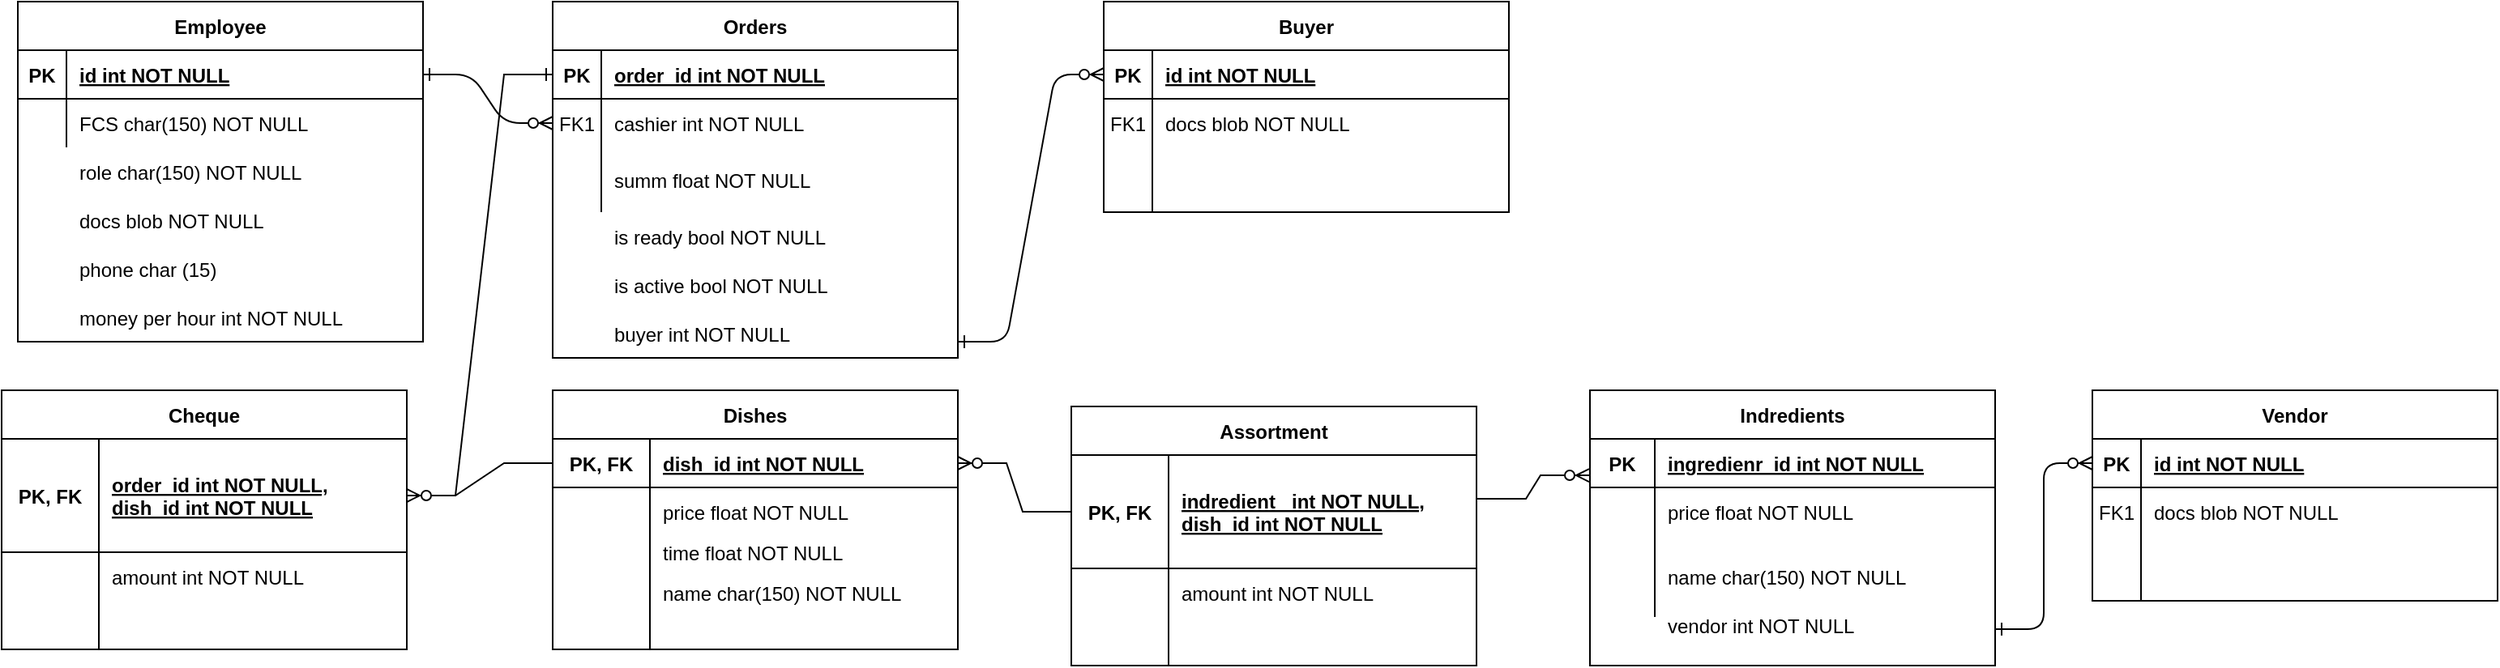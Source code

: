 <mxfile version="18.1.1" type="device"><diagram id="R2lEEEUBdFMjLlhIrx00" name="Page-1"><mxGraphModel dx="1812" dy="1035" grid="1" gridSize="10" guides="1" tooltips="1" connect="1" arrows="1" fold="1" page="1" pageScale="1" pageWidth="850" pageHeight="1100" math="0" shadow="0" extFonts="Permanent Marker^https://fonts.googleapis.com/css?family=Permanent+Marker"><root><mxCell id="0"/><mxCell id="1" parent="0"/><mxCell id="C-vyLk0tnHw3VtMMgP7b-1" value="" style="edgeStyle=entityRelationEdgeStyle;endArrow=ERzeroToMany;startArrow=ERone;endFill=1;startFill=0;" parent="1" source="C-vyLk0tnHw3VtMMgP7b-24" target="C-vyLk0tnHw3VtMMgP7b-6" edge="1"><mxGeometry width="100" height="100" relative="1" as="geometry"><mxPoint x="340" y="720" as="sourcePoint"/><mxPoint x="440" y="620" as="targetPoint"/></mxGeometry></mxCell><mxCell id="C-vyLk0tnHw3VtMMgP7b-2" value="Orders" style="shape=table;startSize=30;container=1;collapsible=1;childLayout=tableLayout;fixedRows=1;rowLines=0;fontStyle=1;align=center;resizeLast=1;" parent="1" vertex="1"><mxGeometry x="450" y="120" width="250" height="220" as="geometry"/></mxCell><mxCell id="C-vyLk0tnHw3VtMMgP7b-3" value="" style="shape=partialRectangle;collapsible=0;dropTarget=0;pointerEvents=0;fillColor=none;points=[[0,0.5],[1,0.5]];portConstraint=eastwest;top=0;left=0;right=0;bottom=1;" parent="C-vyLk0tnHw3VtMMgP7b-2" vertex="1"><mxGeometry y="30" width="250" height="30" as="geometry"/></mxCell><mxCell id="C-vyLk0tnHw3VtMMgP7b-4" value="PK" style="shape=partialRectangle;overflow=hidden;connectable=0;fillColor=none;top=0;left=0;bottom=0;right=0;fontStyle=1;" parent="C-vyLk0tnHw3VtMMgP7b-3" vertex="1"><mxGeometry width="30" height="30" as="geometry"><mxRectangle width="30" height="30" as="alternateBounds"/></mxGeometry></mxCell><mxCell id="C-vyLk0tnHw3VtMMgP7b-5" value="order_id int NOT NULL " style="shape=partialRectangle;overflow=hidden;connectable=0;fillColor=none;top=0;left=0;bottom=0;right=0;align=left;spacingLeft=6;fontStyle=5;" parent="C-vyLk0tnHw3VtMMgP7b-3" vertex="1"><mxGeometry x="30" width="220" height="30" as="geometry"><mxRectangle width="220" height="30" as="alternateBounds"/></mxGeometry></mxCell><mxCell id="C-vyLk0tnHw3VtMMgP7b-6" value="" style="shape=partialRectangle;collapsible=0;dropTarget=0;pointerEvents=0;fillColor=none;points=[[0,0.5],[1,0.5]];portConstraint=eastwest;top=0;left=0;right=0;bottom=0;" parent="C-vyLk0tnHw3VtMMgP7b-2" vertex="1"><mxGeometry y="60" width="250" height="30" as="geometry"/></mxCell><mxCell id="C-vyLk0tnHw3VtMMgP7b-7" value="FK1" style="shape=partialRectangle;overflow=hidden;connectable=0;fillColor=none;top=0;left=0;bottom=0;right=0;" parent="C-vyLk0tnHw3VtMMgP7b-6" vertex="1"><mxGeometry width="30" height="30" as="geometry"><mxRectangle width="30" height="30" as="alternateBounds"/></mxGeometry></mxCell><mxCell id="C-vyLk0tnHw3VtMMgP7b-8" value="cashier int NOT NULL" style="shape=partialRectangle;overflow=hidden;connectable=0;fillColor=none;top=0;left=0;bottom=0;right=0;align=left;spacingLeft=6;" parent="C-vyLk0tnHw3VtMMgP7b-6" vertex="1"><mxGeometry x="30" width="220" height="30" as="geometry"><mxRectangle width="220" height="30" as="alternateBounds"/></mxGeometry></mxCell><mxCell id="C-vyLk0tnHw3VtMMgP7b-9" value="" style="shape=partialRectangle;collapsible=0;dropTarget=0;pointerEvents=0;fillColor=none;points=[[0,0.5],[1,0.5]];portConstraint=eastwest;top=0;left=0;right=0;bottom=0;" parent="C-vyLk0tnHw3VtMMgP7b-2" vertex="1"><mxGeometry y="90" width="250" height="40" as="geometry"/></mxCell><mxCell id="C-vyLk0tnHw3VtMMgP7b-10" value="" style="shape=partialRectangle;overflow=hidden;connectable=0;fillColor=none;top=0;left=0;bottom=0;right=0;" parent="C-vyLk0tnHw3VtMMgP7b-9" vertex="1"><mxGeometry width="30" height="40" as="geometry"><mxRectangle width="30" height="40" as="alternateBounds"/></mxGeometry></mxCell><mxCell id="C-vyLk0tnHw3VtMMgP7b-11" value="summ float NOT NULL" style="shape=partialRectangle;overflow=hidden;connectable=0;fillColor=none;top=0;left=0;bottom=0;right=0;align=left;spacingLeft=6;" parent="C-vyLk0tnHw3VtMMgP7b-9" vertex="1"><mxGeometry x="30" width="220" height="40" as="geometry"><mxRectangle width="220" height="40" as="alternateBounds"/></mxGeometry></mxCell><mxCell id="C-vyLk0tnHw3VtMMgP7b-13" value="Cheque" style="shape=table;startSize=30;container=1;collapsible=1;childLayout=tableLayout;fixedRows=1;rowLines=0;fontStyle=1;align=center;resizeLast=1;" parent="1" vertex="1"><mxGeometry x="110" y="360" width="250" height="160" as="geometry"/></mxCell><mxCell id="C-vyLk0tnHw3VtMMgP7b-14" value="" style="shape=partialRectangle;collapsible=0;dropTarget=0;pointerEvents=0;fillColor=none;points=[[0,0.5],[1,0.5]];portConstraint=eastwest;top=0;left=0;right=0;bottom=1;" parent="C-vyLk0tnHw3VtMMgP7b-13" vertex="1"><mxGeometry y="30" width="250" height="70" as="geometry"/></mxCell><mxCell id="C-vyLk0tnHw3VtMMgP7b-15" value="PK, FK" style="shape=partialRectangle;overflow=hidden;connectable=0;fillColor=none;top=0;left=0;bottom=0;right=0;fontStyle=1;" parent="C-vyLk0tnHw3VtMMgP7b-14" vertex="1"><mxGeometry width="60" height="70" as="geometry"><mxRectangle width="60" height="70" as="alternateBounds"/></mxGeometry></mxCell><mxCell id="C-vyLk0tnHw3VtMMgP7b-16" value="order_id int NOT NULL, &#xA;dish_id int NOT NULL" style="shape=partialRectangle;overflow=hidden;connectable=0;fillColor=none;top=0;left=0;bottom=0;right=0;align=left;spacingLeft=6;fontStyle=5;" parent="C-vyLk0tnHw3VtMMgP7b-14" vertex="1"><mxGeometry x="60" width="190" height="70" as="geometry"><mxRectangle width="190" height="70" as="alternateBounds"/></mxGeometry></mxCell><mxCell id="C-vyLk0tnHw3VtMMgP7b-17" value="" style="shape=partialRectangle;collapsible=0;dropTarget=0;pointerEvents=0;fillColor=none;points=[[0,0.5],[1,0.5]];portConstraint=eastwest;top=0;left=0;right=0;bottom=0;" parent="C-vyLk0tnHw3VtMMgP7b-13" vertex="1"><mxGeometry y="100" width="250" height="30" as="geometry"/></mxCell><mxCell id="C-vyLk0tnHw3VtMMgP7b-18" value="" style="shape=partialRectangle;overflow=hidden;connectable=0;fillColor=none;top=0;left=0;bottom=0;right=0;" parent="C-vyLk0tnHw3VtMMgP7b-17" vertex="1"><mxGeometry width="60" height="30" as="geometry"><mxRectangle width="60" height="30" as="alternateBounds"/></mxGeometry></mxCell><mxCell id="C-vyLk0tnHw3VtMMgP7b-19" value="amount int NOT NULL" style="shape=partialRectangle;overflow=hidden;connectable=0;fillColor=none;top=0;left=0;bottom=0;right=0;align=left;spacingLeft=6;" parent="C-vyLk0tnHw3VtMMgP7b-17" vertex="1"><mxGeometry x="60" width="190" height="30" as="geometry"><mxRectangle width="190" height="30" as="alternateBounds"/></mxGeometry></mxCell><mxCell id="C-vyLk0tnHw3VtMMgP7b-20" value="" style="shape=partialRectangle;collapsible=0;dropTarget=0;pointerEvents=0;fillColor=none;points=[[0,0.5],[1,0.5]];portConstraint=eastwest;top=0;left=0;right=0;bottom=0;" parent="C-vyLk0tnHw3VtMMgP7b-13" vertex="1"><mxGeometry y="130" width="250" height="30" as="geometry"/></mxCell><mxCell id="C-vyLk0tnHw3VtMMgP7b-21" value="" style="shape=partialRectangle;overflow=hidden;connectable=0;fillColor=none;top=0;left=0;bottom=0;right=0;" parent="C-vyLk0tnHw3VtMMgP7b-20" vertex="1"><mxGeometry width="60" height="30" as="geometry"><mxRectangle width="60" height="30" as="alternateBounds"/></mxGeometry></mxCell><mxCell id="C-vyLk0tnHw3VtMMgP7b-22" value="" style="shape=partialRectangle;overflow=hidden;connectable=0;fillColor=none;top=0;left=0;bottom=0;right=0;align=left;spacingLeft=6;" parent="C-vyLk0tnHw3VtMMgP7b-20" vertex="1"><mxGeometry x="60" width="190" height="30" as="geometry"><mxRectangle width="190" height="30" as="alternateBounds"/></mxGeometry></mxCell><mxCell id="C-vyLk0tnHw3VtMMgP7b-23" value="Employee" style="shape=table;startSize=30;container=1;collapsible=1;childLayout=tableLayout;fixedRows=1;rowLines=0;fontStyle=1;align=center;resizeLast=1;" parent="1" vertex="1"><mxGeometry x="120" y="120" width="250" height="210" as="geometry"/></mxCell><mxCell id="C-vyLk0tnHw3VtMMgP7b-24" value="" style="shape=partialRectangle;collapsible=0;dropTarget=0;pointerEvents=0;fillColor=none;points=[[0,0.5],[1,0.5]];portConstraint=eastwest;top=0;left=0;right=0;bottom=1;" parent="C-vyLk0tnHw3VtMMgP7b-23" vertex="1"><mxGeometry y="30" width="250" height="30" as="geometry"/></mxCell><mxCell id="C-vyLk0tnHw3VtMMgP7b-25" value="PK" style="shape=partialRectangle;overflow=hidden;connectable=0;fillColor=none;top=0;left=0;bottom=0;right=0;fontStyle=1;" parent="C-vyLk0tnHw3VtMMgP7b-24" vertex="1"><mxGeometry width="30" height="30" as="geometry"><mxRectangle width="30" height="30" as="alternateBounds"/></mxGeometry></mxCell><mxCell id="C-vyLk0tnHw3VtMMgP7b-26" value="id int NOT NULL " style="shape=partialRectangle;overflow=hidden;connectable=0;fillColor=none;top=0;left=0;bottom=0;right=0;align=left;spacingLeft=6;fontStyle=5;" parent="C-vyLk0tnHw3VtMMgP7b-24" vertex="1"><mxGeometry x="30" width="220" height="30" as="geometry"><mxRectangle width="220" height="30" as="alternateBounds"/></mxGeometry></mxCell><mxCell id="C-vyLk0tnHw3VtMMgP7b-27" value="" style="shape=partialRectangle;collapsible=0;dropTarget=0;pointerEvents=0;fillColor=none;points=[[0,0.5],[1,0.5]];portConstraint=eastwest;top=0;left=0;right=0;bottom=0;" parent="C-vyLk0tnHw3VtMMgP7b-23" vertex="1"><mxGeometry y="60" width="250" height="30" as="geometry"/></mxCell><mxCell id="C-vyLk0tnHw3VtMMgP7b-28" value="" style="shape=partialRectangle;overflow=hidden;connectable=0;fillColor=none;top=0;left=0;bottom=0;right=0;" parent="C-vyLk0tnHw3VtMMgP7b-27" vertex="1"><mxGeometry width="30" height="30" as="geometry"><mxRectangle width="30" height="30" as="alternateBounds"/></mxGeometry></mxCell><mxCell id="C-vyLk0tnHw3VtMMgP7b-29" value="FCS char(150) NOT NULL" style="shape=partialRectangle;overflow=hidden;connectable=0;fillColor=none;top=0;left=0;bottom=0;right=0;align=left;spacingLeft=6;" parent="C-vyLk0tnHw3VtMMgP7b-27" vertex="1"><mxGeometry x="30" width="220" height="30" as="geometry"><mxRectangle width="220" height="30" as="alternateBounds"/></mxGeometry></mxCell><mxCell id="E5vMRRaldWV_6nOwoMNs-1" value="role char(150) NOT NULL" style="shape=partialRectangle;overflow=hidden;connectable=0;fillColor=none;top=0;left=0;bottom=0;right=0;align=left;spacingLeft=6;" parent="1" vertex="1"><mxGeometry x="150" y="210" width="220" height="30" as="geometry"><mxRectangle width="220" height="30" as="alternateBounds"/></mxGeometry></mxCell><mxCell id="E5vMRRaldWV_6nOwoMNs-2" value="docs blob NOT NULL" style="shape=partialRectangle;overflow=hidden;connectable=0;fillColor=none;top=0;left=0;bottom=0;right=0;align=left;spacingLeft=6;" parent="1" vertex="1"><mxGeometry x="150" y="240" width="220" height="30" as="geometry"><mxRectangle width="220" height="30" as="alternateBounds"/></mxGeometry></mxCell><mxCell id="E5vMRRaldWV_6nOwoMNs-3" value="phone char (15) " style="shape=partialRectangle;overflow=hidden;connectable=0;fillColor=none;top=0;left=0;bottom=0;right=0;align=left;spacingLeft=6;" parent="1" vertex="1"><mxGeometry x="150" y="270" width="220" height="30" as="geometry"><mxRectangle width="220" height="30" as="alternateBounds"/></mxGeometry></mxCell><mxCell id="E5vMRRaldWV_6nOwoMNs-4" value="is ready bool NOT NULL" style="shape=partialRectangle;overflow=hidden;connectable=0;fillColor=none;top=0;left=0;bottom=0;right=0;align=left;spacingLeft=6;" parent="1" vertex="1"><mxGeometry x="480" y="250" width="220" height="30" as="geometry"><mxRectangle width="220" height="30" as="alternateBounds"/></mxGeometry></mxCell><mxCell id="E5vMRRaldWV_6nOwoMNs-5" value="is active bool NOT NULL" style="shape=partialRectangle;overflow=hidden;connectable=0;fillColor=none;top=0;left=0;bottom=0;right=0;align=left;spacingLeft=6;" parent="1" vertex="1"><mxGeometry x="480" y="280" width="220" height="30" as="geometry"><mxRectangle width="220" height="30" as="alternateBounds"/></mxGeometry></mxCell><mxCell id="E5vMRRaldWV_6nOwoMNs-10" value="Dishes" style="shape=table;startSize=30;container=1;collapsible=1;childLayout=tableLayout;fixedRows=1;rowLines=0;fontStyle=1;align=center;resizeLast=1;" parent="1" vertex="1"><mxGeometry x="450" y="360" width="250" height="160" as="geometry"/></mxCell><mxCell id="E5vMRRaldWV_6nOwoMNs-11" value="" style="shape=partialRectangle;collapsible=0;dropTarget=0;pointerEvents=0;fillColor=none;points=[[0,0.5],[1,0.5]];portConstraint=eastwest;top=0;left=0;right=0;bottom=1;" parent="E5vMRRaldWV_6nOwoMNs-10" vertex="1"><mxGeometry y="30" width="250" height="30" as="geometry"/></mxCell><mxCell id="E5vMRRaldWV_6nOwoMNs-12" value="PK, FK" style="shape=partialRectangle;overflow=hidden;connectable=0;fillColor=none;top=0;left=0;bottom=0;right=0;fontStyle=1;" parent="E5vMRRaldWV_6nOwoMNs-11" vertex="1"><mxGeometry width="60" height="30" as="geometry"><mxRectangle width="60" height="30" as="alternateBounds"/></mxGeometry></mxCell><mxCell id="E5vMRRaldWV_6nOwoMNs-13" value="dish_id int NOT NULL " style="shape=partialRectangle;overflow=hidden;connectable=0;fillColor=none;top=0;left=0;bottom=0;right=0;align=left;spacingLeft=6;fontStyle=5;" parent="E5vMRRaldWV_6nOwoMNs-11" vertex="1"><mxGeometry x="60" width="190" height="30" as="geometry"><mxRectangle width="190" height="30" as="alternateBounds"/></mxGeometry></mxCell><mxCell id="E5vMRRaldWV_6nOwoMNs-14" value="" style="shape=partialRectangle;collapsible=0;dropTarget=0;pointerEvents=0;fillColor=none;points=[[0,0.5],[1,0.5]];portConstraint=eastwest;top=0;left=0;right=0;bottom=0;" parent="E5vMRRaldWV_6nOwoMNs-10" vertex="1"><mxGeometry y="60" width="250" height="30" as="geometry"/></mxCell><mxCell id="E5vMRRaldWV_6nOwoMNs-15" value="" style="shape=partialRectangle;overflow=hidden;connectable=0;fillColor=none;top=0;left=0;bottom=0;right=0;" parent="E5vMRRaldWV_6nOwoMNs-14" vertex="1"><mxGeometry width="60" height="30" as="geometry"><mxRectangle width="60" height="30" as="alternateBounds"/></mxGeometry></mxCell><mxCell id="E5vMRRaldWV_6nOwoMNs-16" value="price float NOT NULL" style="shape=partialRectangle;overflow=hidden;connectable=0;fillColor=none;top=0;left=0;bottom=0;right=0;align=left;spacingLeft=6;" parent="E5vMRRaldWV_6nOwoMNs-14" vertex="1"><mxGeometry x="60" width="190" height="30" as="geometry"><mxRectangle width="190" height="30" as="alternateBounds"/></mxGeometry></mxCell><mxCell id="E5vMRRaldWV_6nOwoMNs-17" value="" style="shape=partialRectangle;collapsible=0;dropTarget=0;pointerEvents=0;fillColor=none;points=[[0,0.5],[1,0.5]];portConstraint=eastwest;top=0;left=0;right=0;bottom=0;" parent="E5vMRRaldWV_6nOwoMNs-10" vertex="1"><mxGeometry y="90" width="250" height="70" as="geometry"/></mxCell><mxCell id="E5vMRRaldWV_6nOwoMNs-18" value="" style="shape=partialRectangle;overflow=hidden;connectable=0;fillColor=none;top=0;left=0;bottom=0;right=0;" parent="E5vMRRaldWV_6nOwoMNs-17" vertex="1"><mxGeometry width="60" height="70" as="geometry"><mxRectangle width="60" height="70" as="alternateBounds"/></mxGeometry></mxCell><mxCell id="E5vMRRaldWV_6nOwoMNs-19" value="name char(150) NOT NULL" style="shape=partialRectangle;overflow=hidden;connectable=0;fillColor=none;top=0;left=0;bottom=0;right=0;align=left;spacingLeft=6;" parent="E5vMRRaldWV_6nOwoMNs-17" vertex="1"><mxGeometry x="60" width="190" height="70" as="geometry"><mxRectangle width="190" height="70" as="alternateBounds"/></mxGeometry></mxCell><mxCell id="E5vMRRaldWV_6nOwoMNs-22" value="" style="edgeStyle=entityRelationEdgeStyle;fontSize=12;html=1;endArrow=ERone;endFill=1;rounded=0;exitX=1;exitY=0.5;exitDx=0;exitDy=0;entryX=0;entryY=0.5;entryDx=0;entryDy=0;" parent="1" source="C-vyLk0tnHw3VtMMgP7b-14" target="C-vyLk0tnHw3VtMMgP7b-3" edge="1"><mxGeometry width="100" height="100" relative="1" as="geometry"><mxPoint x="370" y="650" as="sourcePoint"/><mxPoint x="470" y="550" as="targetPoint"/></mxGeometry></mxCell><mxCell id="E5vMRRaldWV_6nOwoMNs-23" value="" style="edgeStyle=entityRelationEdgeStyle;fontSize=12;html=1;endArrow=ERzeroToMany;endFill=1;rounded=0;exitX=0;exitY=0.5;exitDx=0;exitDy=0;" parent="1" source="E5vMRRaldWV_6nOwoMNs-11" target="C-vyLk0tnHw3VtMMgP7b-14" edge="1"><mxGeometry width="100" height="100" relative="1" as="geometry"><mxPoint x="380" y="1090" as="sourcePoint"/><mxPoint x="360" y="690" as="targetPoint"/></mxGeometry></mxCell><mxCell id="E5vMRRaldWV_6nOwoMNs-24" value="Indredients" style="shape=table;startSize=30;container=1;collapsible=1;childLayout=tableLayout;fixedRows=1;rowLines=0;fontStyle=1;align=center;resizeLast=1;" parent="1" vertex="1"><mxGeometry x="1090" y="360" width="250" height="170" as="geometry"/></mxCell><mxCell id="E5vMRRaldWV_6nOwoMNs-25" value="" style="shape=partialRectangle;collapsible=0;dropTarget=0;pointerEvents=0;fillColor=none;points=[[0,0.5],[1,0.5]];portConstraint=eastwest;top=0;left=0;right=0;bottom=1;" parent="E5vMRRaldWV_6nOwoMNs-24" vertex="1"><mxGeometry y="30" width="250" height="30" as="geometry"/></mxCell><mxCell id="E5vMRRaldWV_6nOwoMNs-26" value="PK" style="shape=partialRectangle;overflow=hidden;connectable=0;fillColor=none;top=0;left=0;bottom=0;right=0;fontStyle=1;" parent="E5vMRRaldWV_6nOwoMNs-25" vertex="1"><mxGeometry width="40" height="30" as="geometry"><mxRectangle width="40" height="30" as="alternateBounds"/></mxGeometry></mxCell><mxCell id="E5vMRRaldWV_6nOwoMNs-27" value="ingredienr_id int NOT NULL " style="shape=partialRectangle;overflow=hidden;connectable=0;fillColor=none;top=0;left=0;bottom=0;right=0;align=left;spacingLeft=6;fontStyle=5;" parent="E5vMRRaldWV_6nOwoMNs-25" vertex="1"><mxGeometry x="40" width="210" height="30" as="geometry"><mxRectangle width="210" height="30" as="alternateBounds"/></mxGeometry></mxCell><mxCell id="E5vMRRaldWV_6nOwoMNs-28" value="" style="shape=partialRectangle;collapsible=0;dropTarget=0;pointerEvents=0;fillColor=none;points=[[0,0.5],[1,0.5]];portConstraint=eastwest;top=0;left=0;right=0;bottom=0;" parent="E5vMRRaldWV_6nOwoMNs-24" vertex="1"><mxGeometry y="60" width="250" height="30" as="geometry"/></mxCell><mxCell id="E5vMRRaldWV_6nOwoMNs-29" value="" style="shape=partialRectangle;overflow=hidden;connectable=0;fillColor=none;top=0;left=0;bottom=0;right=0;" parent="E5vMRRaldWV_6nOwoMNs-28" vertex="1"><mxGeometry width="40" height="30" as="geometry"><mxRectangle width="40" height="30" as="alternateBounds"/></mxGeometry></mxCell><mxCell id="E5vMRRaldWV_6nOwoMNs-30" value="price float NOT NULL" style="shape=partialRectangle;overflow=hidden;connectable=0;fillColor=none;top=0;left=0;bottom=0;right=0;align=left;spacingLeft=6;" parent="E5vMRRaldWV_6nOwoMNs-28" vertex="1"><mxGeometry x="40" width="210" height="30" as="geometry"><mxRectangle width="210" height="30" as="alternateBounds"/></mxGeometry></mxCell><mxCell id="E5vMRRaldWV_6nOwoMNs-31" value="" style="shape=partialRectangle;collapsible=0;dropTarget=0;pointerEvents=0;fillColor=none;points=[[0,0.5],[1,0.5]];portConstraint=eastwest;top=0;left=0;right=0;bottom=0;" parent="E5vMRRaldWV_6nOwoMNs-24" vertex="1"><mxGeometry y="90" width="250" height="50" as="geometry"/></mxCell><mxCell id="E5vMRRaldWV_6nOwoMNs-32" value="" style="shape=partialRectangle;overflow=hidden;connectable=0;fillColor=none;top=0;left=0;bottom=0;right=0;" parent="E5vMRRaldWV_6nOwoMNs-31" vertex="1"><mxGeometry width="40" height="50" as="geometry"><mxRectangle width="40" height="50" as="alternateBounds"/></mxGeometry></mxCell><mxCell id="E5vMRRaldWV_6nOwoMNs-33" value="name char(150) NOT NULL" style="shape=partialRectangle;overflow=hidden;connectable=0;fillColor=none;top=0;left=0;bottom=0;right=0;align=left;spacingLeft=6;" parent="E5vMRRaldWV_6nOwoMNs-31" vertex="1"><mxGeometry x="40" width="210" height="50" as="geometry"><mxRectangle width="210" height="50" as="alternateBounds"/></mxGeometry></mxCell><mxCell id="E5vMRRaldWV_6nOwoMNs-36" value="time float NOT NULL" style="shape=partialRectangle;overflow=hidden;connectable=0;fillColor=none;top=0;left=0;bottom=0;right=0;align=left;spacingLeft=6;" parent="1" vertex="1"><mxGeometry x="510" y="440" width="190" height="40" as="geometry"><mxRectangle width="190" height="40" as="alternateBounds"/></mxGeometry></mxCell><mxCell id="E5vMRRaldWV_6nOwoMNs-37" value="money per hour int NOT NULL" style="shape=partialRectangle;overflow=hidden;connectable=0;fillColor=none;top=0;left=0;bottom=0;right=0;align=left;spacingLeft=6;" parent="1" vertex="1"><mxGeometry x="150" y="300" width="220" height="30" as="geometry"><mxRectangle width="220" height="30" as="alternateBounds"/></mxGeometry></mxCell><mxCell id="E5vMRRaldWV_6nOwoMNs-38" value="Assortment" style="shape=table;startSize=30;container=1;collapsible=1;childLayout=tableLayout;fixedRows=1;rowLines=0;fontStyle=1;align=center;resizeLast=1;" parent="1" vertex="1"><mxGeometry x="770" y="370" width="250" height="160" as="geometry"/></mxCell><mxCell id="E5vMRRaldWV_6nOwoMNs-39" value="" style="shape=partialRectangle;collapsible=0;dropTarget=0;pointerEvents=0;fillColor=none;points=[[0,0.5],[1,0.5]];portConstraint=eastwest;top=0;left=0;right=0;bottom=1;" parent="E5vMRRaldWV_6nOwoMNs-38" vertex="1"><mxGeometry y="30" width="250" height="70" as="geometry"/></mxCell><mxCell id="E5vMRRaldWV_6nOwoMNs-40" value="PK, FK" style="shape=partialRectangle;overflow=hidden;connectable=0;fillColor=none;top=0;left=0;bottom=0;right=0;fontStyle=1;" parent="E5vMRRaldWV_6nOwoMNs-39" vertex="1"><mxGeometry width="60" height="70" as="geometry"><mxRectangle width="60" height="70" as="alternateBounds"/></mxGeometry></mxCell><mxCell id="E5vMRRaldWV_6nOwoMNs-41" value="indredient_ int NOT NULL, &#xA;dish_id int NOT NULL" style="shape=partialRectangle;overflow=hidden;connectable=0;fillColor=none;top=0;left=0;bottom=0;right=0;align=left;spacingLeft=6;fontStyle=5;" parent="E5vMRRaldWV_6nOwoMNs-39" vertex="1"><mxGeometry x="60" width="190" height="70" as="geometry"><mxRectangle width="190" height="70" as="alternateBounds"/></mxGeometry></mxCell><mxCell id="E5vMRRaldWV_6nOwoMNs-42" value="" style="shape=partialRectangle;collapsible=0;dropTarget=0;pointerEvents=0;fillColor=none;points=[[0,0.5],[1,0.5]];portConstraint=eastwest;top=0;left=0;right=0;bottom=0;" parent="E5vMRRaldWV_6nOwoMNs-38" vertex="1"><mxGeometry y="100" width="250" height="30" as="geometry"/></mxCell><mxCell id="E5vMRRaldWV_6nOwoMNs-43" value="" style="shape=partialRectangle;overflow=hidden;connectable=0;fillColor=none;top=0;left=0;bottom=0;right=0;" parent="E5vMRRaldWV_6nOwoMNs-42" vertex="1"><mxGeometry width="60" height="30" as="geometry"><mxRectangle width="60" height="30" as="alternateBounds"/></mxGeometry></mxCell><mxCell id="E5vMRRaldWV_6nOwoMNs-44" value="amount int NOT NULL" style="shape=partialRectangle;overflow=hidden;connectable=0;fillColor=none;top=0;left=0;bottom=0;right=0;align=left;spacingLeft=6;" parent="E5vMRRaldWV_6nOwoMNs-42" vertex="1"><mxGeometry x="60" width="190" height="30" as="geometry"><mxRectangle width="190" height="30" as="alternateBounds"/></mxGeometry></mxCell><mxCell id="E5vMRRaldWV_6nOwoMNs-45" value="" style="shape=partialRectangle;collapsible=0;dropTarget=0;pointerEvents=0;fillColor=none;points=[[0,0.5],[1,0.5]];portConstraint=eastwest;top=0;left=0;right=0;bottom=0;" parent="E5vMRRaldWV_6nOwoMNs-38" vertex="1"><mxGeometry y="130" width="250" height="30" as="geometry"/></mxCell><mxCell id="E5vMRRaldWV_6nOwoMNs-46" value="" style="shape=partialRectangle;overflow=hidden;connectable=0;fillColor=none;top=0;left=0;bottom=0;right=0;" parent="E5vMRRaldWV_6nOwoMNs-45" vertex="1"><mxGeometry width="60" height="30" as="geometry"><mxRectangle width="60" height="30" as="alternateBounds"/></mxGeometry></mxCell><mxCell id="E5vMRRaldWV_6nOwoMNs-47" value="" style="shape=partialRectangle;overflow=hidden;connectable=0;fillColor=none;top=0;left=0;bottom=0;right=0;align=left;spacingLeft=6;" parent="E5vMRRaldWV_6nOwoMNs-45" vertex="1"><mxGeometry x="60" width="190" height="30" as="geometry"><mxRectangle width="190" height="30" as="alternateBounds"/></mxGeometry></mxCell><mxCell id="E5vMRRaldWV_6nOwoMNs-48" value="" style="edgeStyle=entityRelationEdgeStyle;fontSize=12;html=1;endArrow=ERzeroToMany;endFill=1;rounded=0;exitX=0;exitY=0.5;exitDx=0;exitDy=0;entryX=1;entryY=0.5;entryDx=0;entryDy=0;" parent="1" source="E5vMRRaldWV_6nOwoMNs-39" target="E5vMRRaldWV_6nOwoMNs-11" edge="1"><mxGeometry width="100" height="100" relative="1" as="geometry"><mxPoint x="650" y="720" as="sourcePoint"/><mxPoint x="560" y="740" as="targetPoint"/></mxGeometry></mxCell><mxCell id="E5vMRRaldWV_6nOwoMNs-49" value="" style="edgeStyle=entityRelationEdgeStyle;fontSize=12;html=1;endArrow=ERzeroToMany;endFill=1;rounded=0;exitX=1.002;exitY=0.386;exitDx=0;exitDy=0;entryX=-0.002;entryY=0.751;entryDx=0;entryDy=0;exitPerimeter=0;entryPerimeter=0;" parent="1" source="E5vMRRaldWV_6nOwoMNs-39" target="E5vMRRaldWV_6nOwoMNs-25" edge="1"><mxGeometry width="100" height="100" relative="1" as="geometry"><mxPoint x="1120" y="770" as="sourcePoint"/><mxPoint x="1070" y="750" as="targetPoint"/></mxGeometry></mxCell><mxCell id="HS_wITlYW6ahmch7O5El-1" value="Buyer" style="shape=table;startSize=30;container=1;collapsible=1;childLayout=tableLayout;fixedRows=1;rowLines=0;fontStyle=1;align=center;resizeLast=1;" vertex="1" parent="1"><mxGeometry x="790" y="120" width="250" height="130" as="geometry"/></mxCell><mxCell id="HS_wITlYW6ahmch7O5El-2" value="" style="shape=partialRectangle;collapsible=0;dropTarget=0;pointerEvents=0;fillColor=none;points=[[0,0.5],[1,0.5]];portConstraint=eastwest;top=0;left=0;right=0;bottom=1;" vertex="1" parent="HS_wITlYW6ahmch7O5El-1"><mxGeometry y="30" width="250" height="30" as="geometry"/></mxCell><mxCell id="HS_wITlYW6ahmch7O5El-3" value="PK" style="shape=partialRectangle;overflow=hidden;connectable=0;fillColor=none;top=0;left=0;bottom=0;right=0;fontStyle=1;" vertex="1" parent="HS_wITlYW6ahmch7O5El-2"><mxGeometry width="30" height="30" as="geometry"><mxRectangle width="30" height="30" as="alternateBounds"/></mxGeometry></mxCell><mxCell id="HS_wITlYW6ahmch7O5El-4" value="id int NOT NULL " style="shape=partialRectangle;overflow=hidden;connectable=0;fillColor=none;top=0;left=0;bottom=0;right=0;align=left;spacingLeft=6;fontStyle=5;" vertex="1" parent="HS_wITlYW6ahmch7O5El-2"><mxGeometry x="30" width="220" height="30" as="geometry"><mxRectangle width="220" height="30" as="alternateBounds"/></mxGeometry></mxCell><mxCell id="HS_wITlYW6ahmch7O5El-5" value="" style="shape=partialRectangle;collapsible=0;dropTarget=0;pointerEvents=0;fillColor=none;points=[[0,0.5],[1,0.5]];portConstraint=eastwest;top=0;left=0;right=0;bottom=0;" vertex="1" parent="HS_wITlYW6ahmch7O5El-1"><mxGeometry y="60" width="250" height="30" as="geometry"/></mxCell><mxCell id="HS_wITlYW6ahmch7O5El-6" value="FK1" style="shape=partialRectangle;overflow=hidden;connectable=0;fillColor=none;top=0;left=0;bottom=0;right=0;" vertex="1" parent="HS_wITlYW6ahmch7O5El-5"><mxGeometry width="30" height="30" as="geometry"><mxRectangle width="30" height="30" as="alternateBounds"/></mxGeometry></mxCell><mxCell id="HS_wITlYW6ahmch7O5El-7" value="" style="shape=partialRectangle;overflow=hidden;connectable=0;fillColor=none;top=0;left=0;bottom=0;right=0;align=left;spacingLeft=6;" vertex="1" parent="HS_wITlYW6ahmch7O5El-5"><mxGeometry x="30" width="220" height="30" as="geometry"><mxRectangle width="220" height="30" as="alternateBounds"/></mxGeometry></mxCell><mxCell id="HS_wITlYW6ahmch7O5El-8" value="" style="shape=partialRectangle;collapsible=0;dropTarget=0;pointerEvents=0;fillColor=none;points=[[0,0.5],[1,0.5]];portConstraint=eastwest;top=0;left=0;right=0;bottom=0;" vertex="1" parent="HS_wITlYW6ahmch7O5El-1"><mxGeometry y="90" width="250" height="40" as="geometry"/></mxCell><mxCell id="HS_wITlYW6ahmch7O5El-9" value="" style="shape=partialRectangle;overflow=hidden;connectable=0;fillColor=none;top=0;left=0;bottom=0;right=0;" vertex="1" parent="HS_wITlYW6ahmch7O5El-8"><mxGeometry width="30" height="40" as="geometry"><mxRectangle width="30" height="40" as="alternateBounds"/></mxGeometry></mxCell><mxCell id="HS_wITlYW6ahmch7O5El-10" value="" style="shape=partialRectangle;overflow=hidden;connectable=0;fillColor=none;top=0;left=0;bottom=0;right=0;align=left;spacingLeft=6;" vertex="1" parent="HS_wITlYW6ahmch7O5El-8"><mxGeometry x="30" width="220" height="40" as="geometry"><mxRectangle width="220" height="40" as="alternateBounds"/></mxGeometry></mxCell><mxCell id="HS_wITlYW6ahmch7O5El-13" value="docs blob NOT NULL" style="shape=partialRectangle;overflow=hidden;connectable=0;fillColor=none;top=0;left=0;bottom=0;right=0;align=left;spacingLeft=6;" vertex="1" parent="1"><mxGeometry x="820" y="180" width="220" height="30" as="geometry"><mxRectangle width="220" height="30" as="alternateBounds"/></mxGeometry></mxCell><mxCell id="HS_wITlYW6ahmch7O5El-14" value="buyer int NOT NULL" style="shape=partialRectangle;overflow=hidden;connectable=0;fillColor=none;top=0;left=0;bottom=0;right=0;align=left;spacingLeft=6;" vertex="1" parent="1"><mxGeometry x="480" y="310" width="220" height="30" as="geometry"><mxRectangle width="220" height="30" as="alternateBounds"/></mxGeometry></mxCell><mxCell id="HS_wITlYW6ahmch7O5El-15" value="" style="edgeStyle=entityRelationEdgeStyle;endArrow=ERzeroToMany;startArrow=ERone;endFill=1;startFill=0;entryX=0;entryY=0.5;entryDx=0;entryDy=0;" edge="1" parent="1" target="HS_wITlYW6ahmch7O5El-2"><mxGeometry width="100" height="100" relative="1" as="geometry"><mxPoint x="700" y="330" as="sourcePoint"/><mxPoint x="780" y="360" as="targetPoint"/></mxGeometry></mxCell><mxCell id="HS_wITlYW6ahmch7O5El-16" value="Vendor" style="shape=table;startSize=30;container=1;collapsible=1;childLayout=tableLayout;fixedRows=1;rowLines=0;fontStyle=1;align=center;resizeLast=1;" vertex="1" parent="1"><mxGeometry x="1400" y="360" width="250" height="130" as="geometry"/></mxCell><mxCell id="HS_wITlYW6ahmch7O5El-17" value="" style="shape=partialRectangle;collapsible=0;dropTarget=0;pointerEvents=0;fillColor=none;points=[[0,0.5],[1,0.5]];portConstraint=eastwest;top=0;left=0;right=0;bottom=1;" vertex="1" parent="HS_wITlYW6ahmch7O5El-16"><mxGeometry y="30" width="250" height="30" as="geometry"/></mxCell><mxCell id="HS_wITlYW6ahmch7O5El-18" value="PK" style="shape=partialRectangle;overflow=hidden;connectable=0;fillColor=none;top=0;left=0;bottom=0;right=0;fontStyle=1;" vertex="1" parent="HS_wITlYW6ahmch7O5El-17"><mxGeometry width="30" height="30" as="geometry"><mxRectangle width="30" height="30" as="alternateBounds"/></mxGeometry></mxCell><mxCell id="HS_wITlYW6ahmch7O5El-19" value="id int NOT NULL " style="shape=partialRectangle;overflow=hidden;connectable=0;fillColor=none;top=0;left=0;bottom=0;right=0;align=left;spacingLeft=6;fontStyle=5;" vertex="1" parent="HS_wITlYW6ahmch7O5El-17"><mxGeometry x="30" width="220" height="30" as="geometry"><mxRectangle width="220" height="30" as="alternateBounds"/></mxGeometry></mxCell><mxCell id="HS_wITlYW6ahmch7O5El-20" value="" style="shape=partialRectangle;collapsible=0;dropTarget=0;pointerEvents=0;fillColor=none;points=[[0,0.5],[1,0.5]];portConstraint=eastwest;top=0;left=0;right=0;bottom=0;" vertex="1" parent="HS_wITlYW6ahmch7O5El-16"><mxGeometry y="60" width="250" height="30" as="geometry"/></mxCell><mxCell id="HS_wITlYW6ahmch7O5El-21" value="FK1" style="shape=partialRectangle;overflow=hidden;connectable=0;fillColor=none;top=0;left=0;bottom=0;right=0;" vertex="1" parent="HS_wITlYW6ahmch7O5El-20"><mxGeometry width="30" height="30" as="geometry"><mxRectangle width="30" height="30" as="alternateBounds"/></mxGeometry></mxCell><mxCell id="HS_wITlYW6ahmch7O5El-22" value="" style="shape=partialRectangle;overflow=hidden;connectable=0;fillColor=none;top=0;left=0;bottom=0;right=0;align=left;spacingLeft=6;" vertex="1" parent="HS_wITlYW6ahmch7O5El-20"><mxGeometry x="30" width="220" height="30" as="geometry"><mxRectangle width="220" height="30" as="alternateBounds"/></mxGeometry></mxCell><mxCell id="HS_wITlYW6ahmch7O5El-23" value="" style="shape=partialRectangle;collapsible=0;dropTarget=0;pointerEvents=0;fillColor=none;points=[[0,0.5],[1,0.5]];portConstraint=eastwest;top=0;left=0;right=0;bottom=0;" vertex="1" parent="HS_wITlYW6ahmch7O5El-16"><mxGeometry y="90" width="250" height="40" as="geometry"/></mxCell><mxCell id="HS_wITlYW6ahmch7O5El-24" value="" style="shape=partialRectangle;overflow=hidden;connectable=0;fillColor=none;top=0;left=0;bottom=0;right=0;" vertex="1" parent="HS_wITlYW6ahmch7O5El-23"><mxGeometry width="30" height="40" as="geometry"><mxRectangle width="30" height="40" as="alternateBounds"/></mxGeometry></mxCell><mxCell id="HS_wITlYW6ahmch7O5El-25" value="" style="shape=partialRectangle;overflow=hidden;connectable=0;fillColor=none;top=0;left=0;bottom=0;right=0;align=left;spacingLeft=6;" vertex="1" parent="HS_wITlYW6ahmch7O5El-23"><mxGeometry x="30" width="220" height="40" as="geometry"><mxRectangle width="220" height="40" as="alternateBounds"/></mxGeometry></mxCell><mxCell id="HS_wITlYW6ahmch7O5El-26" value="docs blob NOT NULL" style="shape=partialRectangle;overflow=hidden;connectable=0;fillColor=none;top=0;left=0;bottom=0;right=0;align=left;spacingLeft=6;" vertex="1" parent="1"><mxGeometry x="1430" y="420" width="220" height="30" as="geometry"><mxRectangle width="220" height="30" as="alternateBounds"/></mxGeometry></mxCell><mxCell id="HS_wITlYW6ahmch7O5El-27" value="vendor int NOT NULL" style="shape=partialRectangle;overflow=hidden;connectable=0;fillColor=none;top=0;left=0;bottom=0;right=0;align=left;spacingLeft=6;" vertex="1" parent="1"><mxGeometry x="1130" y="490" width="220" height="30" as="geometry"><mxRectangle width="220" height="30" as="alternateBounds"/></mxGeometry></mxCell><mxCell id="HS_wITlYW6ahmch7O5El-28" value="" style="edgeStyle=entityRelationEdgeStyle;endArrow=ERzeroToMany;startArrow=ERone;endFill=1;startFill=0;" edge="1" parent="1" target="HS_wITlYW6ahmch7O5El-17"><mxGeometry width="100" height="100" relative="1" as="geometry"><mxPoint x="1340" y="507.5" as="sourcePoint"/><mxPoint x="1430" y="342.5" as="targetPoint"/></mxGeometry></mxCell></root></mxGraphModel></diagram></mxfile>